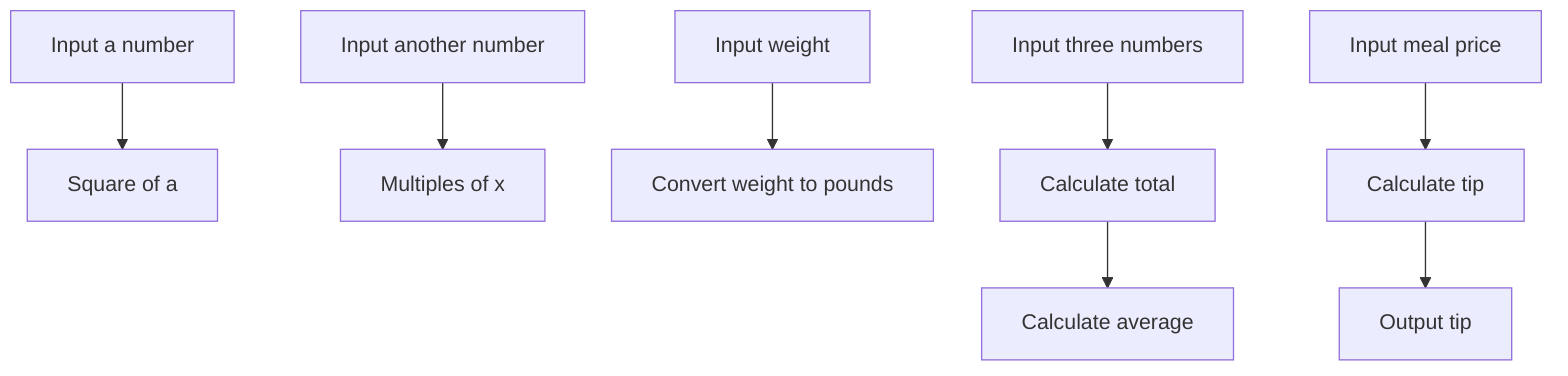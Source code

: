 graph TD;
A["Input a number"]-->B["Square of a"];
C["Input another number"]-->D["Multiples of x"];
E["Input weight"]-->F["Convert weight to pounds"];
G["Input three numbers"]-->H["Calculate total"];
H-->I["Calculate average"];
J["Input meal price"]-->K["Calculate tip"];
K-->L["Output tip"];